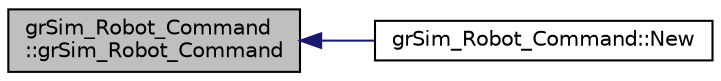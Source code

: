 digraph "grSim_Robot_Command::grSim_Robot_Command"
{
 // INTERACTIVE_SVG=YES
  edge [fontname="Helvetica",fontsize="10",labelfontname="Helvetica",labelfontsize="10"];
  node [fontname="Helvetica",fontsize="10",shape=record];
  rankdir="LR";
  Node1 [label="grSim_Robot_Command\l::grSim_Robot_Command",height=0.2,width=0.4,color="black", fillcolor="grey75", style="filled", fontcolor="black"];
  Node1 -> Node2 [dir="back",color="midnightblue",fontsize="10",style="solid",fontname="Helvetica"];
  Node2 [label="grSim_Robot_Command::New",height=0.2,width=0.4,color="black", fillcolor="white", style="filled",URL="$d1/d68/classgr_sim___robot___command.html#a5b566bbaa3ee7e8de9a405a6efc8eac5"];
}
